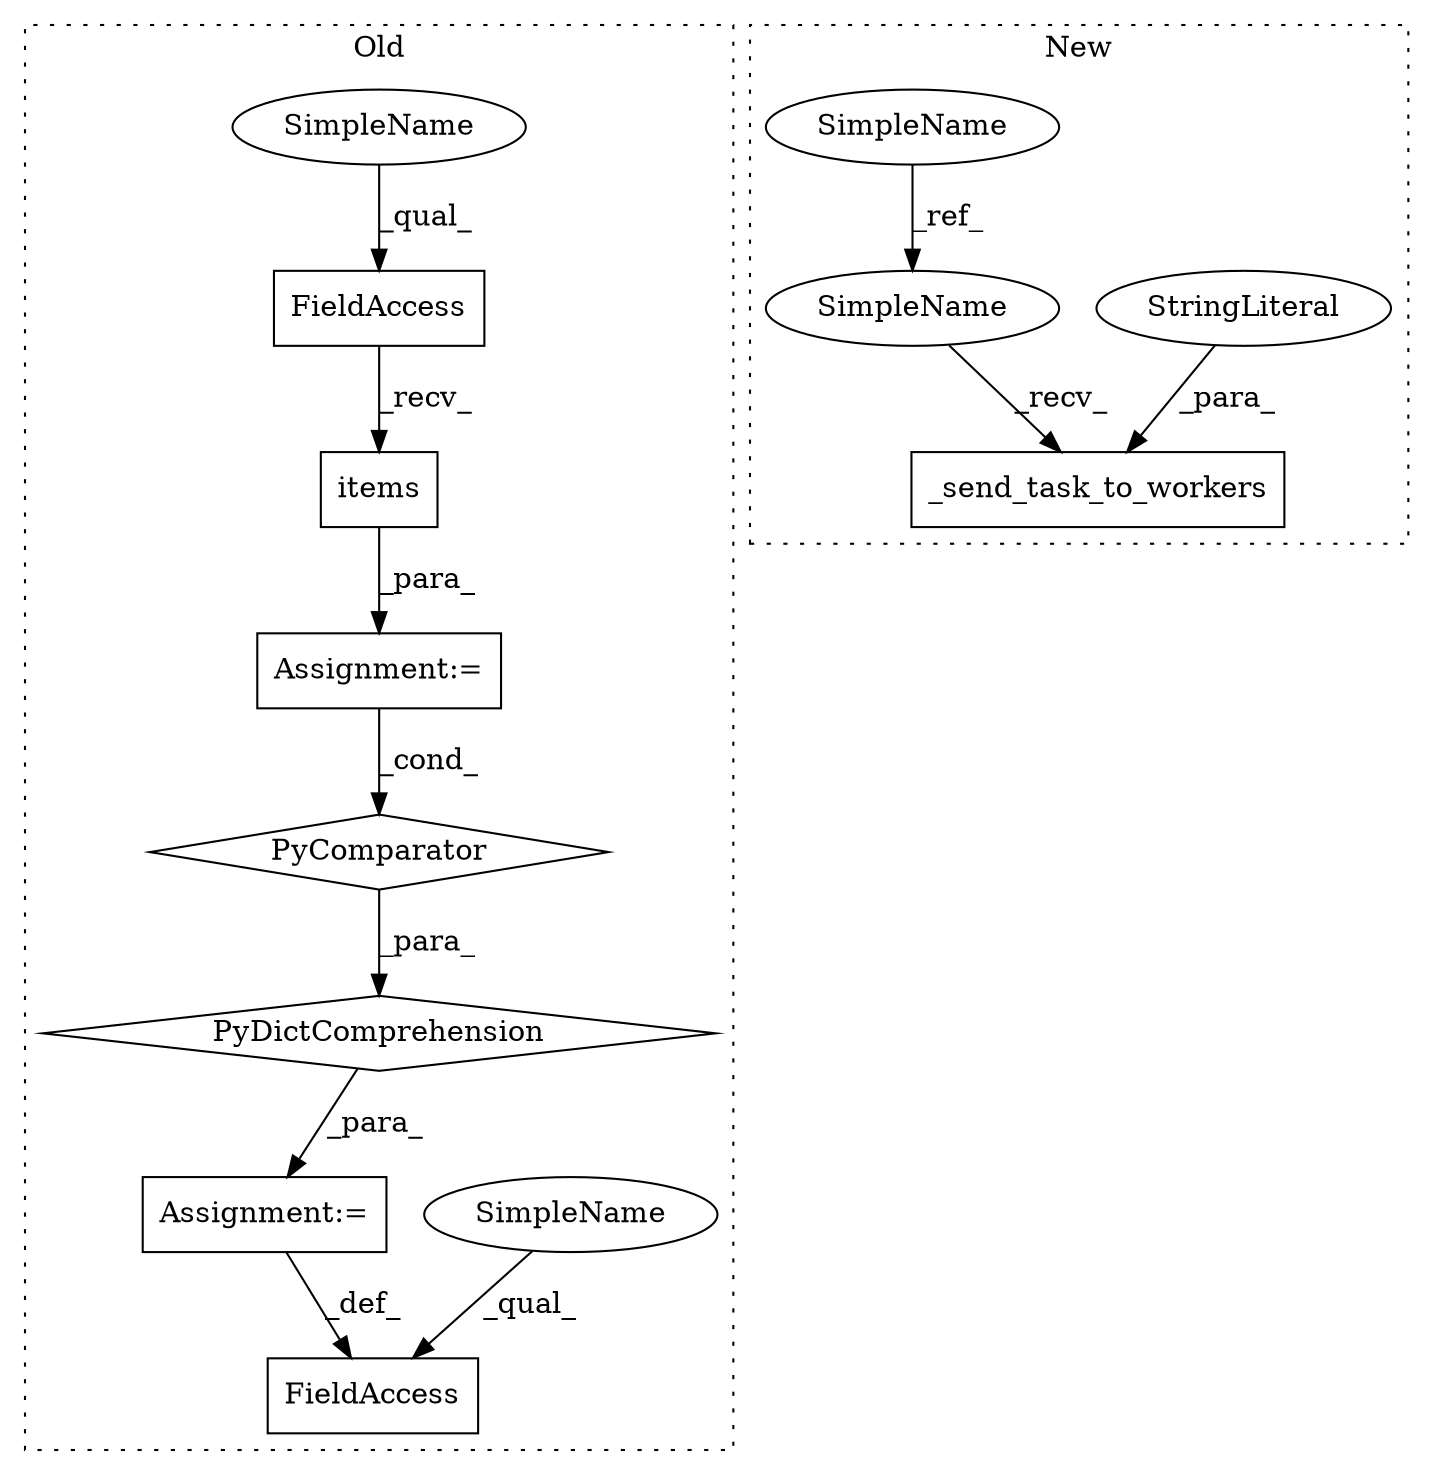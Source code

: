 digraph G {
subgraph cluster0 {
1 [label="PyComparator" a="113" s="5670" l="37" shape="diamond"];
3 [label="Assignment:=" a="7" s="5550" l="24" shape="box"];
4 [label="FieldAccess" a="22" s="5914" l="12" shape="box"];
6 [label="PyDictComprehension" a="110" s="5428" l="287" shape="diamond"];
8 [label="FieldAccess" a="22" s="5678" l="12" shape="box"];
9 [label="Assignment:=" a="7" s="5926" l="1" shape="box"];
10 [label="items" a="32" s="5691" l="7" shape="box"];
12 [label="SimpleName" a="42" s="5914" l="4" shape="ellipse"];
13 [label="SimpleName" a="42" s="5678" l="4" shape="ellipse"];
label = "Old";
style="dotted";
}
subgraph cluster1 {
2 [label="_send_task_to_workers" a="32" s="5397,5455" l="22,1" shape="box"];
5 [label="StringLiteral" a="45" s="5419" l="22" shape="ellipse"];
7 [label="SimpleName" a="42" s="5316" l="4" shape="ellipse"];
11 [label="SimpleName" a="42" s="5392" l="4" shape="ellipse"];
label = "New";
style="dotted";
}
1 -> 6 [label="_para_"];
3 -> 1 [label="_cond_"];
5 -> 2 [label="_para_"];
6 -> 9 [label="_para_"];
7 -> 11 [label="_ref_"];
8 -> 10 [label="_recv_"];
9 -> 4 [label="_def_"];
10 -> 3 [label="_para_"];
11 -> 2 [label="_recv_"];
12 -> 4 [label="_qual_"];
13 -> 8 [label="_qual_"];
}